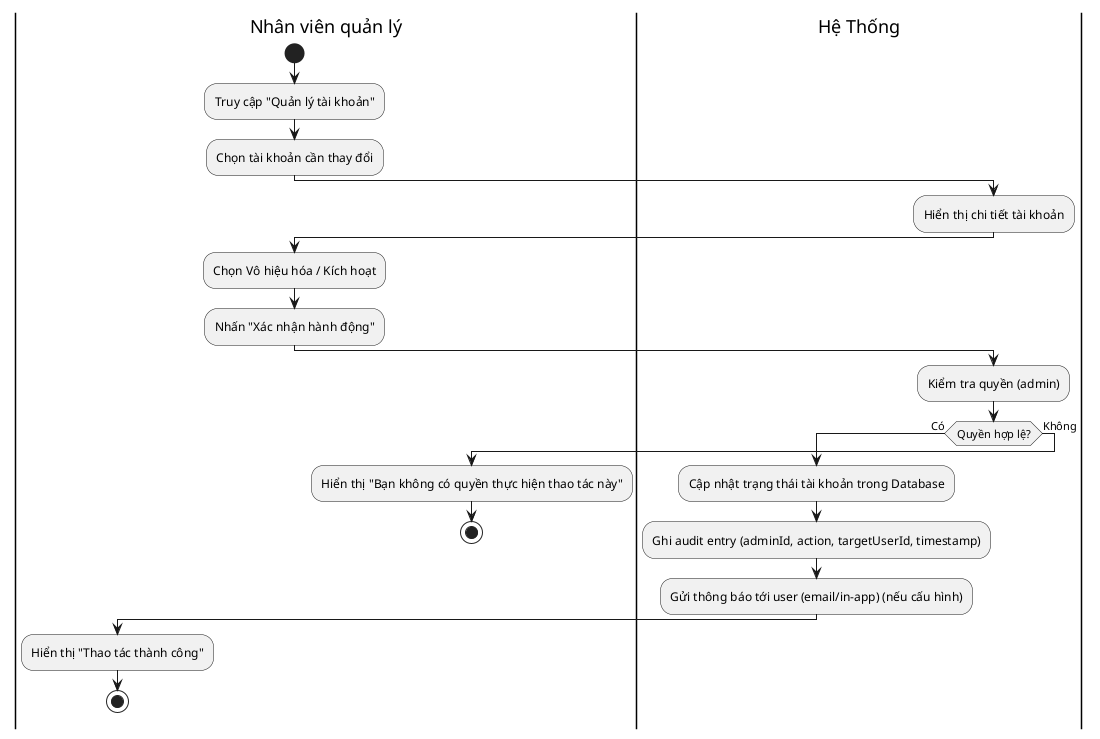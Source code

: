 @startuml vo-hieu-hoa-kich-hoat-tai-khoan
|Nhân viên quản lý|
start
:Truy cập "Quản lý tài khoản";
:Chọn tài khoản cần thay đổi;
|Hệ Thống|
:Hiển thị chi tiết tài khoản;
|Nhân viên quản lý|
:Chọn Vô hiệu hóa / Kích hoạt;
:Nhấn "Xác nhận hành động";
|Hệ Thống|
:Kiểm tra quyền (admin);
if (Quyền hợp lệ?) then (Có)
  :Cập nhật trạng thái tài khoản trong Database;
  :Ghi audit entry (adminId, action, targetUserId, timestamp);
  :Gửi thông báo tới user (email/in-app) (nếu cấu hình);
  |Nhân viên quản lý|
  :Hiển thị "Thao tác thành công";
  stop
else (Không)
  |Nhân viên quản lý|
  :Hiển thị "Bạn không có quyền thực hiện thao tác này";
  stop
endif
@enduml
